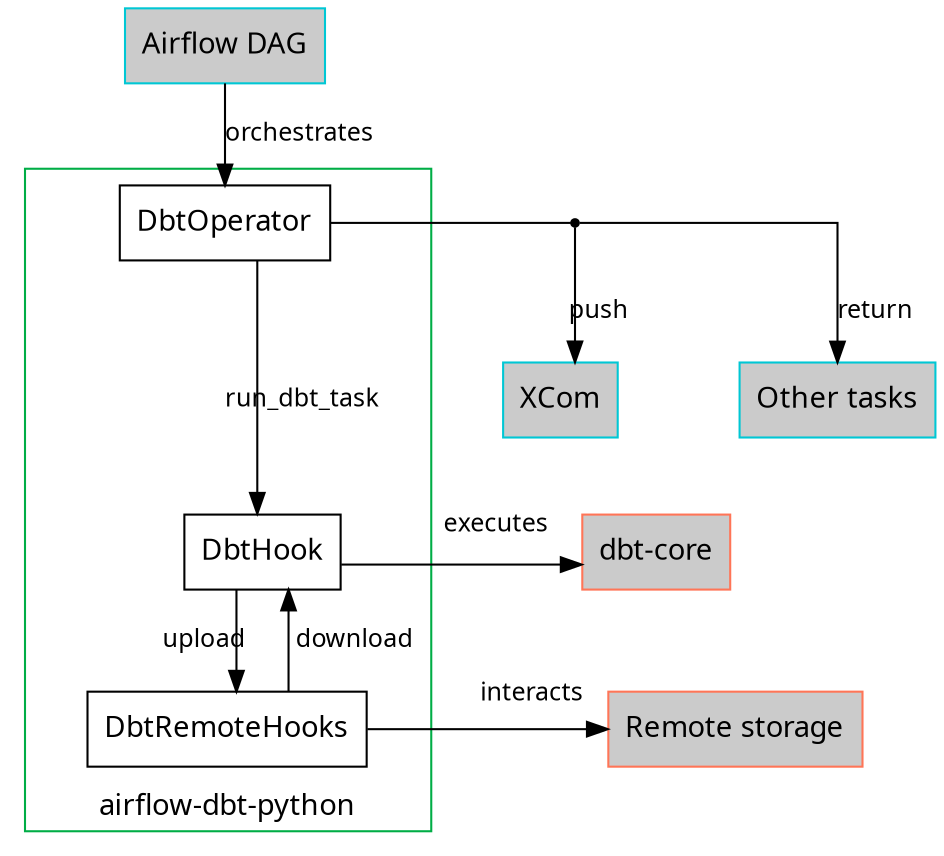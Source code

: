digraph HowDoesItWork {
    graph [fontname="Hack", splines=ortho];
    node [fontname="Hack", shape=box];
    edge [fontname="Hack", labelfontsize=12.0, fontsize=12.0];
    rankdir = "TB";
    newrank = true;
    nodesep = 0.8;

    "Airflow DAG" [style=filled, fillcolor="#CBCBCB", color="#00C7D4"];
    XCom [style=filled, fillcolor="#CBCBCB", color="#00C7D4"];
    "Other tasks" [style=filled, fillcolor="#CBCBCB", color="#00C7D4"];
    "Airflow DAG" -> DbtOperator [label="orchestrates"];

    subgraph cluster_0 {
        color = "#00AD46";
        label = "airflow-dbt-python";
        labelloc = "b";

        DbtHook;
        DbtOperator -> DbtHook [label="run_dbt_task"];
        DbtRemoteHooks -> DbtHook [label="download"];
        DbtHook -> DbtRemoteHooks [label="upload", labelfloat=true];
    }

    "dbt-core" [style=filled, fillcolor="#CBCBCB", color="#FF7557"];
    DbtHook -> "dbt-core" [headlabel="executes", labeldistance=4.5];
    {rank=same; "dbt-core"; DbtHook; }

    split [shape=point, label=""];
    DbtOperator -> split [arrowhead=none];
    split -> "Other tasks" [label="return"];
    split -> XCom [label="push", labelfloat=true];
    XCom -> DbtHook [style=invis, arrowhead=none];
    {rank=same; split; DbtOperator; }

    "Remote storage" [style=filled, fillcolor="#CBCBCB", color="#FF7557"];
    DbtRemoteHooks -> "Remote storage" [headlabel="interacts", labeldistance=4.0];
    {rank=same; "Remote storage"; DbtRemoteHooks; }

}
